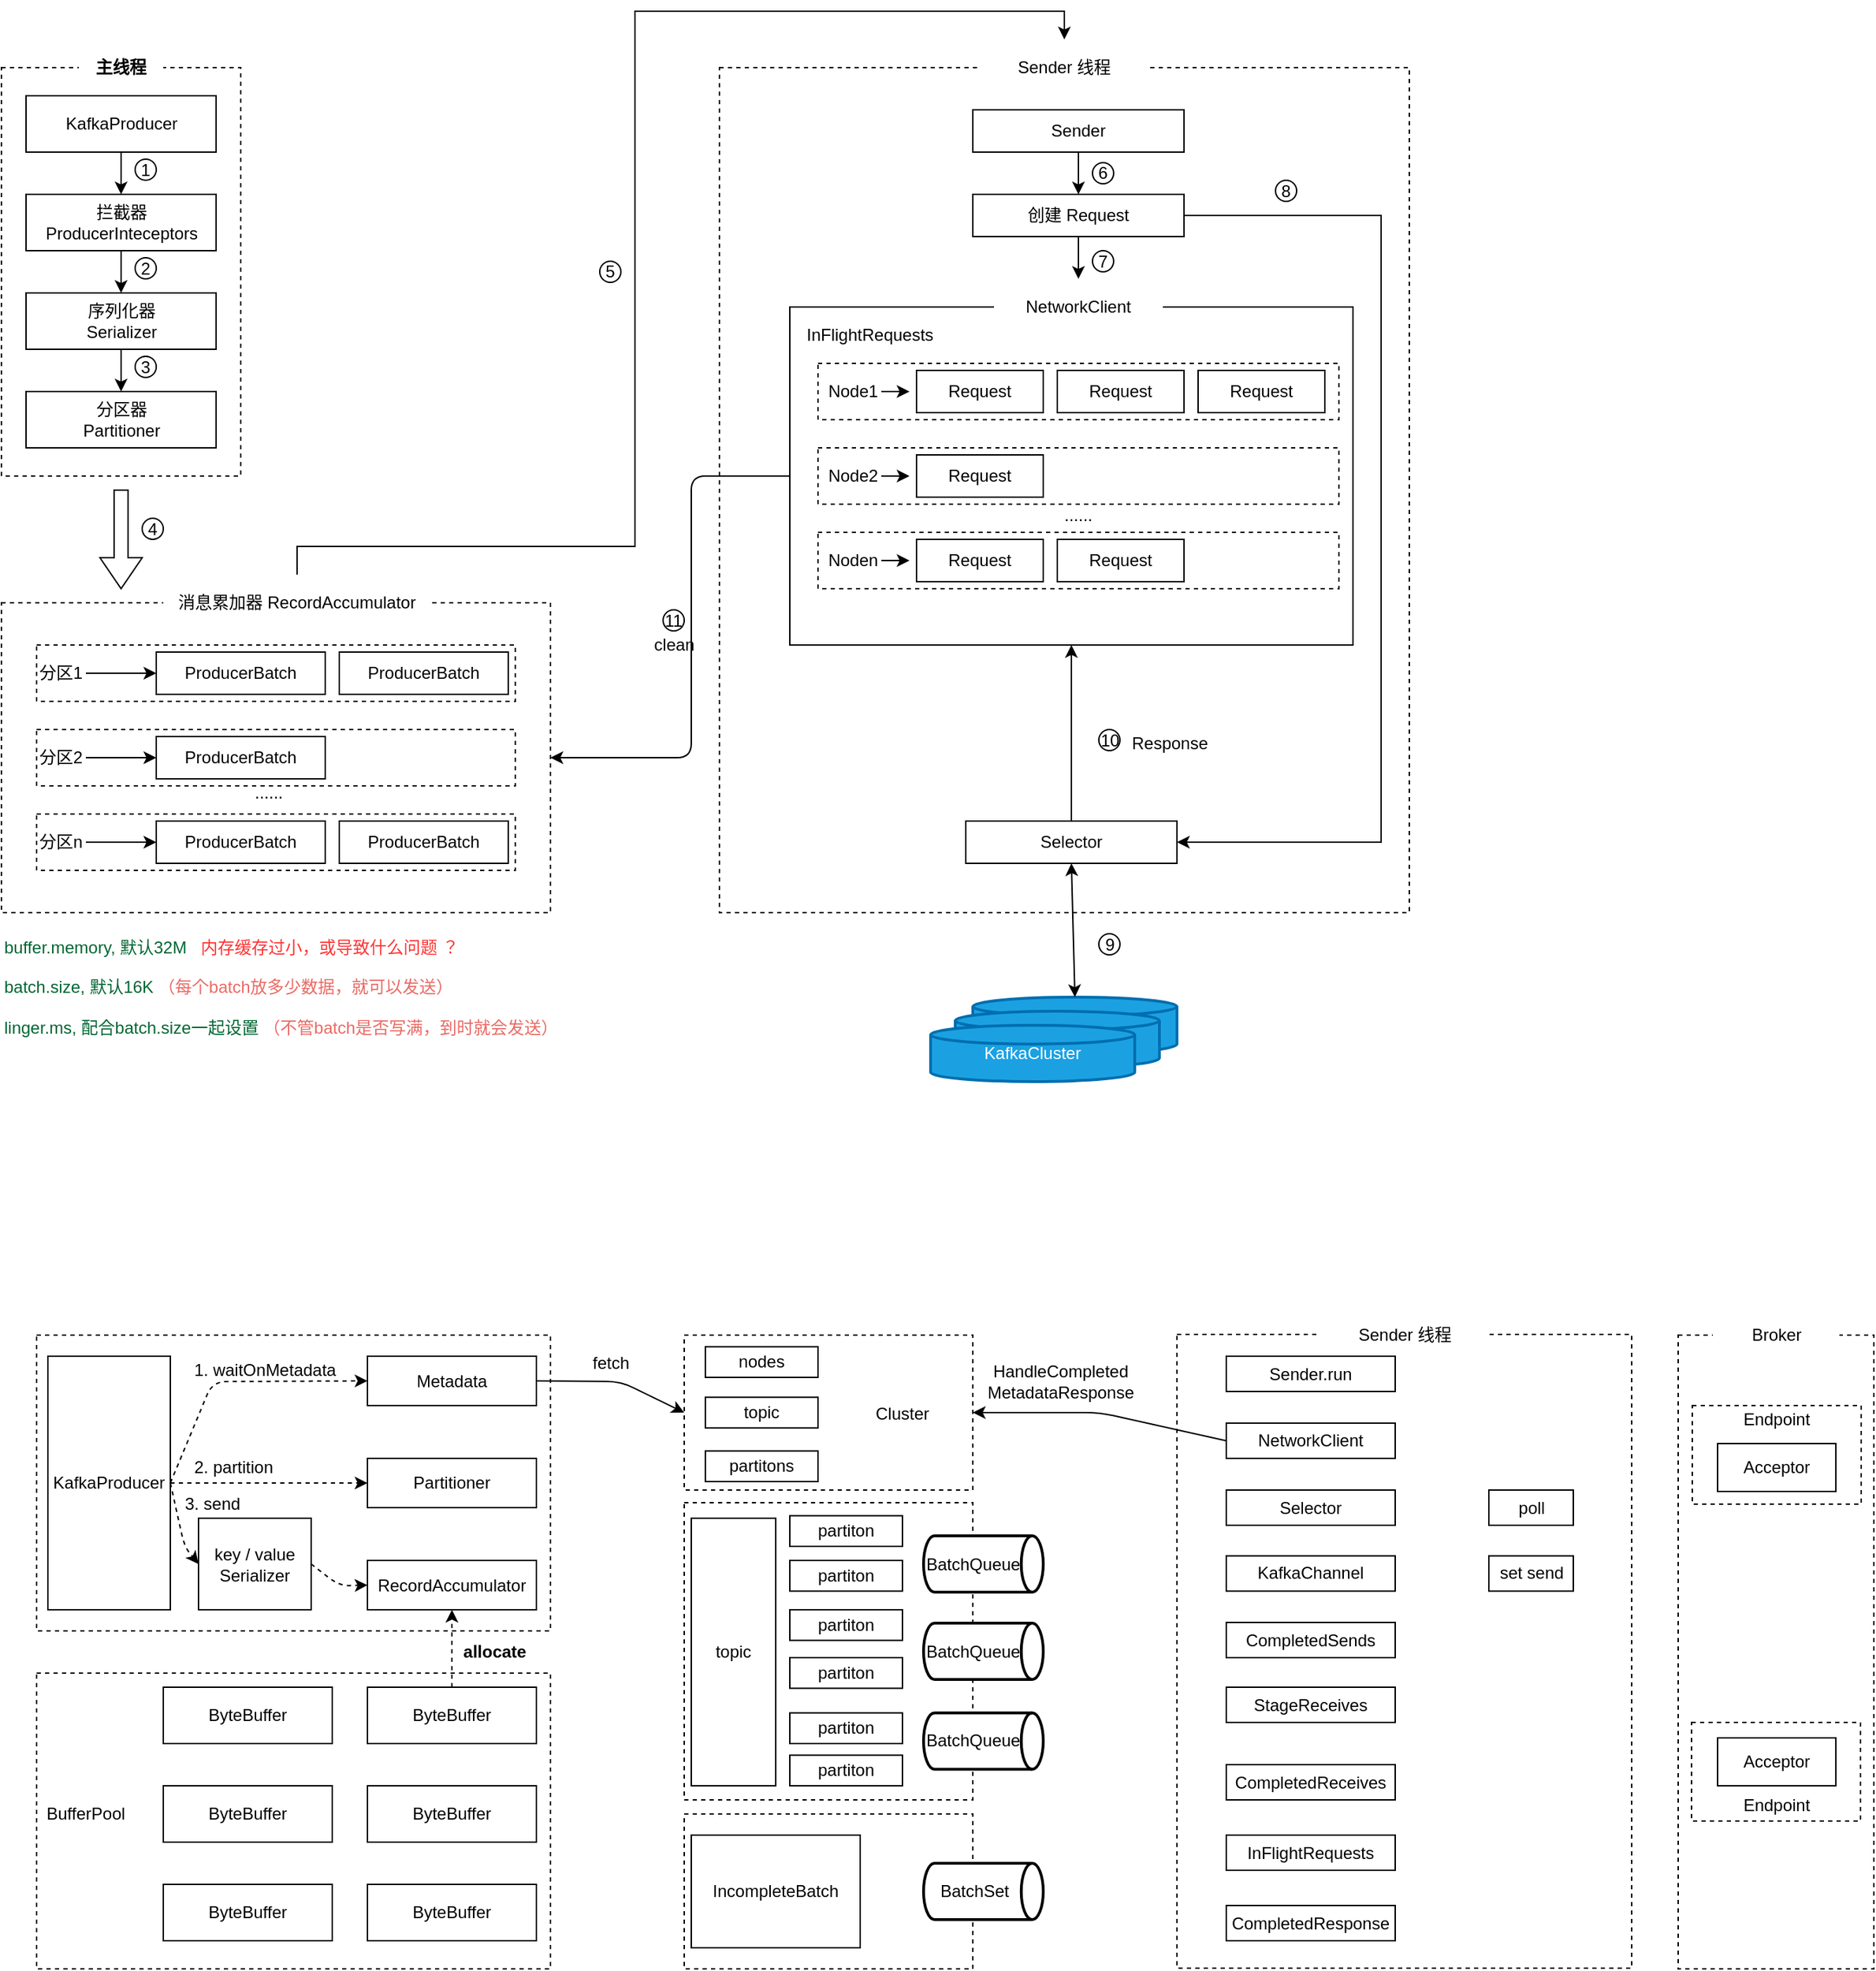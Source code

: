 <mxfile version="14.5.10" type="github">
  <diagram id="lWjOg6cp8KSraKorUpdm" name="Page-1">
    <mxGraphModel dx="1426" dy="1963" grid="1" gridSize="10" guides="1" tooltips="1" connect="1" arrows="1" fold="1" page="1" pageScale="1" pageWidth="827" pageHeight="1169" math="0" shadow="0">
      <root>
        <mxCell id="0" />
        <mxCell id="1" parent="0" />
        <mxCell id="4Kp6o3HMMt4SV7lr1U1g-1" value="" style="rounded=0;whiteSpace=wrap;html=1;dashed=1;" parent="1" vertex="1">
          <mxGeometry x="50" y="40" width="170" height="290" as="geometry" />
        </mxCell>
        <mxCell id="4Kp6o3HMMt4SV7lr1U1g-6" value="&lt;b&gt;&lt;font style=&quot;font-size: 12px&quot;&gt;主线程&lt;/font&gt;&lt;/b&gt;" style="rounded=0;whiteSpace=wrap;html=1;dashed=1;strokeWidth=1;shadow=0;strokeColor=none;" parent="1" vertex="1">
          <mxGeometry x="105" y="20" width="60" height="40" as="geometry" />
        </mxCell>
        <mxCell id="Mn85AuaeQ5H_NYyy6468-4" style="edgeStyle=orthogonalEdgeStyle;rounded=0;orthogonalLoop=1;jettySize=auto;html=1;" parent="1" source="4Kp6o3HMMt4SV7lr1U1g-7" target="4Kp6o3HMMt4SV7lr1U1g-8" edge="1">
          <mxGeometry relative="1" as="geometry" />
        </mxCell>
        <mxCell id="4Kp6o3HMMt4SV7lr1U1g-7" value="KafkaProducer" style="rounded=0;whiteSpace=wrap;html=1;shadow=0;strokeWidth=1;" parent="1" vertex="1">
          <mxGeometry x="67.5" y="60" width="135" height="40" as="geometry" />
        </mxCell>
        <mxCell id="Mn85AuaeQ5H_NYyy6468-5" style="edgeStyle=orthogonalEdgeStyle;rounded=0;orthogonalLoop=1;jettySize=auto;html=1;entryX=0.5;entryY=0;entryDx=0;entryDy=0;" parent="1" source="4Kp6o3HMMt4SV7lr1U1g-8" target="Mn85AuaeQ5H_NYyy6468-1" edge="1">
          <mxGeometry relative="1" as="geometry" />
        </mxCell>
        <mxCell id="4Kp6o3HMMt4SV7lr1U1g-8" value="拦截器&lt;br&gt;ProducerInteceptors" style="rounded=0;whiteSpace=wrap;html=1;shadow=0;strokeWidth=1;" parent="1" vertex="1">
          <mxGeometry x="67.5" y="130" width="135" height="40" as="geometry" />
        </mxCell>
        <mxCell id="Mn85AuaeQ5H_NYyy6468-7" style="edgeStyle=orthogonalEdgeStyle;rounded=0;orthogonalLoop=1;jettySize=auto;html=1;" parent="1" source="Mn85AuaeQ5H_NYyy6468-1" target="Mn85AuaeQ5H_NYyy6468-2" edge="1">
          <mxGeometry relative="1" as="geometry" />
        </mxCell>
        <mxCell id="Mn85AuaeQ5H_NYyy6468-1" value="序列化器&lt;br&gt;Serializer" style="rounded=0;whiteSpace=wrap;html=1;shadow=0;strokeWidth=1;" parent="1" vertex="1">
          <mxGeometry x="67.5" y="200" width="135" height="40" as="geometry" />
        </mxCell>
        <mxCell id="Mn85AuaeQ5H_NYyy6468-2" value="分区器&lt;br&gt;Partitioner" style="rounded=0;whiteSpace=wrap;html=1;shadow=0;strokeWidth=1;" parent="1" vertex="1">
          <mxGeometry x="67.5" y="270" width="135" height="40" as="geometry" />
        </mxCell>
        <mxCell id="Mn85AuaeQ5H_NYyy6468-8" value="" style="rounded=0;whiteSpace=wrap;html=1;dashed=1;" parent="1" vertex="1">
          <mxGeometry x="50" y="420" width="390" height="220" as="geometry" />
        </mxCell>
        <mxCell id="zGg2ZoUMUA5Oq04mwjyU-35" style="edgeStyle=orthogonalEdgeStyle;rounded=0;orthogonalLoop=1;jettySize=auto;html=1;entryX=0.5;entryY=0;entryDx=0;entryDy=0;" edge="1" parent="1" source="Mn85AuaeQ5H_NYyy6468-10" target="Mn85AuaeQ5H_NYyy6468-34">
          <mxGeometry relative="1" as="geometry">
            <Array as="points">
              <mxPoint x="260" y="380" />
              <mxPoint x="500" y="380" />
              <mxPoint x="500" />
              <mxPoint x="805" />
            </Array>
          </mxGeometry>
        </mxCell>
        <mxCell id="Mn85AuaeQ5H_NYyy6468-10" value="消息累加器 RecordAccumulator" style="rounded=0;whiteSpace=wrap;html=1;dashed=1;strokeColor=none;" parent="1" vertex="1">
          <mxGeometry x="165" y="400" width="190" height="40" as="geometry" />
        </mxCell>
        <mxCell id="Mn85AuaeQ5H_NYyy6468-11" value="分区1&amp;nbsp;" style="rounded=0;whiteSpace=wrap;html=1;dashed=1;align=left;" parent="1" vertex="1">
          <mxGeometry x="75" y="450" width="340" height="40" as="geometry" />
        </mxCell>
        <mxCell id="Mn85AuaeQ5H_NYyy6468-12" value="ProducerBatch" style="rounded=0;whiteSpace=wrap;html=1;" parent="1" vertex="1">
          <mxGeometry x="160" y="455" width="120" height="30" as="geometry" />
        </mxCell>
        <mxCell id="Mn85AuaeQ5H_NYyy6468-13" value="&lt;span&gt;ProducerBatch&lt;/span&gt;" style="rounded=0;whiteSpace=wrap;html=1;" parent="1" vertex="1">
          <mxGeometry x="290" y="455" width="120" height="30" as="geometry" />
        </mxCell>
        <mxCell id="Mn85AuaeQ5H_NYyy6468-14" value="" style="endArrow=classic;html=1;entryX=0;entryY=0.5;entryDx=0;entryDy=0;" parent="1" target="Mn85AuaeQ5H_NYyy6468-12" edge="1">
          <mxGeometry width="50" height="50" relative="1" as="geometry">
            <mxPoint x="110" y="470" as="sourcePoint" />
            <mxPoint x="100" y="370" as="targetPoint" />
          </mxGeometry>
        </mxCell>
        <mxCell id="Mn85AuaeQ5H_NYyy6468-25" value="分区2&amp;nbsp;" style="rounded=0;whiteSpace=wrap;html=1;dashed=1;align=left;" parent="1" vertex="1">
          <mxGeometry x="75" y="510" width="340" height="40" as="geometry" />
        </mxCell>
        <mxCell id="Mn85AuaeQ5H_NYyy6468-26" value="ProducerBatch" style="rounded=0;whiteSpace=wrap;html=1;" parent="1" vertex="1">
          <mxGeometry x="160" y="515" width="120" height="30" as="geometry" />
        </mxCell>
        <mxCell id="Mn85AuaeQ5H_NYyy6468-28" value="" style="endArrow=classic;html=1;entryX=0;entryY=0.5;entryDx=0;entryDy=0;" parent="1" target="Mn85AuaeQ5H_NYyy6468-26" edge="1">
          <mxGeometry width="50" height="50" relative="1" as="geometry">
            <mxPoint x="110" y="530" as="sourcePoint" />
            <mxPoint x="100" y="430" as="targetPoint" />
          </mxGeometry>
        </mxCell>
        <mxCell id="Mn85AuaeQ5H_NYyy6468-29" value="分区n&amp;nbsp;" style="rounded=0;whiteSpace=wrap;html=1;dashed=1;align=left;" parent="1" vertex="1">
          <mxGeometry x="75" y="570" width="340" height="40" as="geometry" />
        </mxCell>
        <mxCell id="Mn85AuaeQ5H_NYyy6468-30" value="ProducerBatch" style="rounded=0;whiteSpace=wrap;html=1;" parent="1" vertex="1">
          <mxGeometry x="160" y="575" width="120" height="30" as="geometry" />
        </mxCell>
        <mxCell id="Mn85AuaeQ5H_NYyy6468-31" value="&lt;span&gt;ProducerBatch&lt;/span&gt;" style="rounded=0;whiteSpace=wrap;html=1;" parent="1" vertex="1">
          <mxGeometry x="290" y="575" width="120" height="30" as="geometry" />
        </mxCell>
        <mxCell id="Mn85AuaeQ5H_NYyy6468-32" value="" style="endArrow=classic;html=1;entryX=0;entryY=0.5;entryDx=0;entryDy=0;" parent="1" target="Mn85AuaeQ5H_NYyy6468-30" edge="1">
          <mxGeometry width="50" height="50" relative="1" as="geometry">
            <mxPoint x="110" y="590" as="sourcePoint" />
            <mxPoint x="100" y="490" as="targetPoint" />
          </mxGeometry>
        </mxCell>
        <mxCell id="Mn85AuaeQ5H_NYyy6468-33" value="" style="rounded=0;whiteSpace=wrap;html=1;dashed=1;" parent="1" vertex="1">
          <mxGeometry x="560" y="40" width="490" height="600" as="geometry" />
        </mxCell>
        <mxCell id="Mn85AuaeQ5H_NYyy6468-34" value="Sender 线程" style="rounded=0;whiteSpace=wrap;html=1;dashed=1;strokeColor=none;" parent="1" vertex="1">
          <mxGeometry x="745" y="20" width="120" height="40" as="geometry" />
        </mxCell>
        <mxCell id="zGg2ZoUMUA5Oq04mwjyU-36" style="edgeStyle=orthogonalEdgeStyle;rounded=0;orthogonalLoop=1;jettySize=auto;html=1;entryX=0.5;entryY=0;entryDx=0;entryDy=0;" edge="1" parent="1" source="Mn85AuaeQ5H_NYyy6468-35" target="Mn85AuaeQ5H_NYyy6468-36">
          <mxGeometry relative="1" as="geometry" />
        </mxCell>
        <mxCell id="Mn85AuaeQ5H_NYyy6468-35" value="Sender" style="rounded=0;whiteSpace=wrap;html=1;" parent="1" vertex="1">
          <mxGeometry x="740" y="70" width="150" height="30" as="geometry" />
        </mxCell>
        <mxCell id="zGg2ZoUMUA5Oq04mwjyU-37" style="edgeStyle=orthogonalEdgeStyle;rounded=0;orthogonalLoop=1;jettySize=auto;html=1;entryX=0.5;entryY=0;entryDx=0;entryDy=0;" edge="1" parent="1" source="Mn85AuaeQ5H_NYyy6468-36" target="zGg2ZoUMUA5Oq04mwjyU-2">
          <mxGeometry relative="1" as="geometry" />
        </mxCell>
        <mxCell id="zGg2ZoUMUA5Oq04mwjyU-38" style="edgeStyle=orthogonalEdgeStyle;rounded=0;orthogonalLoop=1;jettySize=auto;html=1;entryX=1;entryY=0.5;entryDx=0;entryDy=0;" edge="1" parent="1" source="Mn85AuaeQ5H_NYyy6468-36" target="zGg2ZoUMUA5Oq04mwjyU-30">
          <mxGeometry relative="1" as="geometry">
            <Array as="points">
              <mxPoint x="1030" y="145" />
              <mxPoint x="1030" y="590" />
            </Array>
          </mxGeometry>
        </mxCell>
        <mxCell id="Mn85AuaeQ5H_NYyy6468-36" value="创建 Request" style="rounded=0;whiteSpace=wrap;html=1;" parent="1" vertex="1">
          <mxGeometry x="740" y="130" width="150" height="30" as="geometry" />
        </mxCell>
        <mxCell id="zGg2ZoUMUA5Oq04mwjyU-1" value="" style="rounded=0;whiteSpace=wrap;html=1;" vertex="1" parent="1">
          <mxGeometry x="610" y="210" width="400" height="240" as="geometry" />
        </mxCell>
        <mxCell id="zGg2ZoUMUA5Oq04mwjyU-2" value="NetworkClient" style="rounded=0;whiteSpace=wrap;html=1;strokeColor=none;" vertex="1" parent="1">
          <mxGeometry x="755" y="190" width="120" height="40" as="geometry" />
        </mxCell>
        <mxCell id="zGg2ZoUMUA5Oq04mwjyU-3" value="InFlightRequests" style="text;html=1;strokeColor=none;fillColor=none;align=left;verticalAlign=middle;whiteSpace=wrap;rounded=0;" vertex="1" parent="1">
          <mxGeometry x="620" y="220" width="130" height="20" as="geometry" />
        </mxCell>
        <mxCell id="zGg2ZoUMUA5Oq04mwjyU-4" value="" style="rounded=0;whiteSpace=wrap;html=1;dashed=1;" vertex="1" parent="1">
          <mxGeometry x="630" y="250" width="370" height="40" as="geometry" />
        </mxCell>
        <mxCell id="zGg2ZoUMUA5Oq04mwjyU-5" value="Node1" style="text;html=1;strokeColor=none;fillColor=none;align=center;verticalAlign=middle;whiteSpace=wrap;rounded=0;" vertex="1" parent="1">
          <mxGeometry x="640" y="260" width="30" height="20" as="geometry" />
        </mxCell>
        <mxCell id="zGg2ZoUMUA5Oq04mwjyU-6" value="Request" style="rounded=0;whiteSpace=wrap;html=1;" vertex="1" parent="1">
          <mxGeometry x="700" y="255" width="90" height="30" as="geometry" />
        </mxCell>
        <mxCell id="zGg2ZoUMUA5Oq04mwjyU-7" value="Request" style="rounded=0;whiteSpace=wrap;html=1;" vertex="1" parent="1">
          <mxGeometry x="800" y="255" width="90" height="30" as="geometry" />
        </mxCell>
        <mxCell id="zGg2ZoUMUA5Oq04mwjyU-8" value="Request" style="rounded=0;whiteSpace=wrap;html=1;" vertex="1" parent="1">
          <mxGeometry x="900" y="255" width="90" height="30" as="geometry" />
        </mxCell>
        <mxCell id="zGg2ZoUMUA5Oq04mwjyU-10" style="edgeStyle=orthogonalEdgeStyle;rounded=0;orthogonalLoop=1;jettySize=auto;html=1;exitX=0.5;exitY=1;exitDx=0;exitDy=0;" edge="1" parent="1" source="zGg2ZoUMUA5Oq04mwjyU-5" target="zGg2ZoUMUA5Oq04mwjyU-5">
          <mxGeometry relative="1" as="geometry" />
        </mxCell>
        <mxCell id="zGg2ZoUMUA5Oq04mwjyU-12" value="" style="endArrow=classic;html=1;" edge="1" parent="1">
          <mxGeometry width="50" height="50" relative="1" as="geometry">
            <mxPoint x="675" y="270" as="sourcePoint" />
            <mxPoint x="695" y="270" as="targetPoint" />
          </mxGeometry>
        </mxCell>
        <mxCell id="zGg2ZoUMUA5Oq04mwjyU-13" value="" style="rounded=0;whiteSpace=wrap;html=1;dashed=1;" vertex="1" parent="1">
          <mxGeometry x="630" y="310" width="370" height="40" as="geometry" />
        </mxCell>
        <mxCell id="zGg2ZoUMUA5Oq04mwjyU-14" value="Node2" style="text;html=1;strokeColor=none;fillColor=none;align=center;verticalAlign=middle;whiteSpace=wrap;rounded=0;" vertex="1" parent="1">
          <mxGeometry x="640" y="320" width="30" height="20" as="geometry" />
        </mxCell>
        <mxCell id="zGg2ZoUMUA5Oq04mwjyU-15" value="Request" style="rounded=0;whiteSpace=wrap;html=1;" vertex="1" parent="1">
          <mxGeometry x="700" y="315" width="90" height="30" as="geometry" />
        </mxCell>
        <mxCell id="zGg2ZoUMUA5Oq04mwjyU-18" style="edgeStyle=orthogonalEdgeStyle;rounded=0;orthogonalLoop=1;jettySize=auto;html=1;exitX=0.5;exitY=1;exitDx=0;exitDy=0;" edge="1" parent="1" source="zGg2ZoUMUA5Oq04mwjyU-14" target="zGg2ZoUMUA5Oq04mwjyU-14">
          <mxGeometry relative="1" as="geometry" />
        </mxCell>
        <mxCell id="zGg2ZoUMUA5Oq04mwjyU-19" value="" style="endArrow=classic;html=1;" edge="1" parent="1">
          <mxGeometry width="50" height="50" relative="1" as="geometry">
            <mxPoint x="675" y="330" as="sourcePoint" />
            <mxPoint x="695" y="330" as="targetPoint" />
          </mxGeometry>
        </mxCell>
        <mxCell id="zGg2ZoUMUA5Oq04mwjyU-20" value="" style="rounded=0;whiteSpace=wrap;html=1;dashed=1;" vertex="1" parent="1">
          <mxGeometry x="630" y="370" width="370" height="40" as="geometry" />
        </mxCell>
        <mxCell id="zGg2ZoUMUA5Oq04mwjyU-21" value="Noden" style="text;html=1;strokeColor=none;fillColor=none;align=center;verticalAlign=middle;whiteSpace=wrap;rounded=0;" vertex="1" parent="1">
          <mxGeometry x="640" y="380" width="30" height="20" as="geometry" />
        </mxCell>
        <mxCell id="zGg2ZoUMUA5Oq04mwjyU-22" value="Request" style="rounded=0;whiteSpace=wrap;html=1;" vertex="1" parent="1">
          <mxGeometry x="700" y="375" width="90" height="30" as="geometry" />
        </mxCell>
        <mxCell id="zGg2ZoUMUA5Oq04mwjyU-23" value="Request" style="rounded=0;whiteSpace=wrap;html=1;" vertex="1" parent="1">
          <mxGeometry x="800" y="375" width="90" height="30" as="geometry" />
        </mxCell>
        <mxCell id="zGg2ZoUMUA5Oq04mwjyU-25" style="edgeStyle=orthogonalEdgeStyle;rounded=0;orthogonalLoop=1;jettySize=auto;html=1;exitX=0.5;exitY=1;exitDx=0;exitDy=0;" edge="1" parent="1" source="zGg2ZoUMUA5Oq04mwjyU-21" target="zGg2ZoUMUA5Oq04mwjyU-21">
          <mxGeometry relative="1" as="geometry" />
        </mxCell>
        <mxCell id="zGg2ZoUMUA5Oq04mwjyU-26" value="" style="endArrow=classic;html=1;" edge="1" parent="1">
          <mxGeometry width="50" height="50" relative="1" as="geometry">
            <mxPoint x="675" y="390" as="sourcePoint" />
            <mxPoint x="695" y="390" as="targetPoint" />
          </mxGeometry>
        </mxCell>
        <mxCell id="zGg2ZoUMUA5Oq04mwjyU-27" value="......" style="text;html=1;strokeColor=none;fillColor=none;align=center;verticalAlign=middle;whiteSpace=wrap;rounded=0;" vertex="1" parent="1">
          <mxGeometry x="795" y="355" width="40" height="5" as="geometry" />
        </mxCell>
        <mxCell id="zGg2ZoUMUA5Oq04mwjyU-28" value="......" style="text;html=1;strokeColor=none;fillColor=none;align=center;verticalAlign=middle;whiteSpace=wrap;rounded=0;" vertex="1" parent="1">
          <mxGeometry x="220" y="550" width="40" height="10" as="geometry" />
        </mxCell>
        <mxCell id="zGg2ZoUMUA5Oq04mwjyU-40" style="edgeStyle=orthogonalEdgeStyle;rounded=0;orthogonalLoop=1;jettySize=auto;html=1;entryX=0.5;entryY=1;entryDx=0;entryDy=0;" edge="1" parent="1" source="zGg2ZoUMUA5Oq04mwjyU-30" target="zGg2ZoUMUA5Oq04mwjyU-1">
          <mxGeometry relative="1" as="geometry" />
        </mxCell>
        <mxCell id="zGg2ZoUMUA5Oq04mwjyU-30" value="Selector" style="rounded=0;whiteSpace=wrap;html=1;" vertex="1" parent="1">
          <mxGeometry x="735" y="575" width="150" height="30" as="geometry" />
        </mxCell>
        <mxCell id="zGg2ZoUMUA5Oq04mwjyU-31" value="" style="strokeWidth=2;html=1;shape=mxgraph.flowchart.database;whiteSpace=wrap;fillColor=#1ba1e2;strokeColor=#006EAF;fontColor=#ffffff;" vertex="1" parent="1">
          <mxGeometry x="740" y="700" width="145" height="40" as="geometry" />
        </mxCell>
        <mxCell id="zGg2ZoUMUA5Oq04mwjyU-32" value="" style="strokeWidth=2;html=1;shape=mxgraph.flowchart.database;whiteSpace=wrap;fillColor=#1ba1e2;strokeColor=#006EAF;fontColor=#ffffff;" vertex="1" parent="1">
          <mxGeometry x="727.5" y="710" width="145" height="40" as="geometry" />
        </mxCell>
        <mxCell id="zGg2ZoUMUA5Oq04mwjyU-33" value="KafkaCluster" style="strokeWidth=2;html=1;shape=mxgraph.flowchart.database;whiteSpace=wrap;fillColor=#1ba1e2;strokeColor=#006EAF;fontColor=#ffffff;" vertex="1" parent="1">
          <mxGeometry x="710" y="720" width="145" height="40" as="geometry" />
        </mxCell>
        <mxCell id="zGg2ZoUMUA5Oq04mwjyU-34" value="" style="html=1;shadow=0;dashed=0;align=center;verticalAlign=middle;shape=mxgraph.arrows2.arrow;dy=0.67;dx=22;direction=south;notch=0;" vertex="1" parent="1">
          <mxGeometry x="120" y="340" width="30" height="70" as="geometry" />
        </mxCell>
        <mxCell id="zGg2ZoUMUA5Oq04mwjyU-39" value="" style="endArrow=classic;startArrow=classic;html=1;entryX=0.5;entryY=1;entryDx=0;entryDy=0;exitX=0.5;exitY=0;exitDx=0;exitDy=0;exitPerimeter=0;" edge="1" parent="1" source="zGg2ZoUMUA5Oq04mwjyU-31" target="zGg2ZoUMUA5Oq04mwjyU-30">
          <mxGeometry width="50" height="50" relative="1" as="geometry">
            <mxPoint x="950" y="730" as="sourcePoint" />
            <mxPoint x="1000" y="680" as="targetPoint" />
          </mxGeometry>
        </mxCell>
        <mxCell id="zGg2ZoUMUA5Oq04mwjyU-41" value="" style="endArrow=classic;html=1;exitX=0;exitY=0.5;exitDx=0;exitDy=0;entryX=1;entryY=0.5;entryDx=0;entryDy=0;" edge="1" parent="1" source="zGg2ZoUMUA5Oq04mwjyU-1" target="Mn85AuaeQ5H_NYyy6468-8">
          <mxGeometry width="50" height="50" relative="1" as="geometry">
            <mxPoint x="490" y="470" as="sourcePoint" />
            <mxPoint x="540" y="420" as="targetPoint" />
            <Array as="points">
              <mxPoint x="540" y="330" />
              <mxPoint x="540" y="530" />
            </Array>
          </mxGeometry>
        </mxCell>
        <mxCell id="zGg2ZoUMUA5Oq04mwjyU-49" value="7" style="ellipse;whiteSpace=wrap;html=1;aspect=fixed;" vertex="1" parent="1">
          <mxGeometry x="825" y="170" width="15" height="15" as="geometry" />
        </mxCell>
        <mxCell id="zGg2ZoUMUA5Oq04mwjyU-54" value="10" style="ellipse;whiteSpace=wrap;html=1;aspect=fixed;" vertex="1" parent="1">
          <mxGeometry x="829.5" y="510" width="15" height="15" as="geometry" />
        </mxCell>
        <mxCell id="zGg2ZoUMUA5Oq04mwjyU-56" value="9" style="ellipse;whiteSpace=wrap;html=1;aspect=fixed;" vertex="1" parent="1">
          <mxGeometry x="829.5" y="655" width="15" height="15" as="geometry" />
        </mxCell>
        <mxCell id="zGg2ZoUMUA5Oq04mwjyU-59" value="Response" style="text;html=1;strokeColor=none;fillColor=none;align=center;verticalAlign=middle;whiteSpace=wrap;rounded=0;" vertex="1" parent="1">
          <mxGeometry x="860" y="510" width="40" height="20" as="geometry" />
        </mxCell>
        <mxCell id="zGg2ZoUMUA5Oq04mwjyU-60" value="11" style="ellipse;whiteSpace=wrap;html=1;aspect=fixed;" vertex="1" parent="1">
          <mxGeometry x="520" y="425" width="15" height="15" as="geometry" />
        </mxCell>
        <mxCell id="zGg2ZoUMUA5Oq04mwjyU-61" value="clean" style="text;html=1;strokeColor=none;fillColor=none;align=center;verticalAlign=middle;whiteSpace=wrap;rounded=0;" vertex="1" parent="1">
          <mxGeometry x="507.5" y="440" width="40" height="20" as="geometry" />
        </mxCell>
        <mxCell id="zGg2ZoUMUA5Oq04mwjyU-62" value="8" style="ellipse;whiteSpace=wrap;html=1;aspect=fixed;" vertex="1" parent="1">
          <mxGeometry x="955" y="120" width="15" height="15" as="geometry" />
        </mxCell>
        <mxCell id="zGg2ZoUMUA5Oq04mwjyU-66" value="6" style="ellipse;whiteSpace=wrap;html=1;aspect=fixed;" vertex="1" parent="1">
          <mxGeometry x="825" y="107.5" width="15" height="15" as="geometry" />
        </mxCell>
        <mxCell id="zGg2ZoUMUA5Oq04mwjyU-69" value="5" style="ellipse;whiteSpace=wrap;html=1;aspect=fixed;" vertex="1" parent="1">
          <mxGeometry x="475" y="177.5" width="15" height="15" as="geometry" />
        </mxCell>
        <mxCell id="zGg2ZoUMUA5Oq04mwjyU-72" value="4" style="ellipse;whiteSpace=wrap;html=1;aspect=fixed;" vertex="1" parent="1">
          <mxGeometry x="150" y="360" width="15" height="15" as="geometry" />
        </mxCell>
        <mxCell id="zGg2ZoUMUA5Oq04mwjyU-73" value="3" style="ellipse;whiteSpace=wrap;html=1;aspect=fixed;" vertex="1" parent="1">
          <mxGeometry x="145" y="245" width="15" height="15" as="geometry" />
        </mxCell>
        <mxCell id="zGg2ZoUMUA5Oq04mwjyU-74" value="2" style="ellipse;whiteSpace=wrap;html=1;aspect=fixed;" vertex="1" parent="1">
          <mxGeometry x="145" y="175" width="15" height="15" as="geometry" />
        </mxCell>
        <mxCell id="zGg2ZoUMUA5Oq04mwjyU-75" value="1" style="ellipse;whiteSpace=wrap;html=1;aspect=fixed;" vertex="1" parent="1">
          <mxGeometry x="145" y="105" width="15" height="15" as="geometry" />
        </mxCell>
        <mxCell id="zGg2ZoUMUA5Oq04mwjyU-76" value="&lt;font color=&quot;#006633&quot;&gt;buffer.memory, 默认32M&amp;nbsp; &amp;nbsp;&lt;/font&gt;&lt;font color=&quot;#ff3333&quot;&gt;内存缓存过小，或导致什么问题 ？&lt;/font&gt;&lt;br&gt;&lt;br&gt;&lt;font color=&quot;#006633&quot;&gt;batch.size, 默认16K &lt;/font&gt;&lt;font color=&quot;#ea6b66&quot;&gt;（每个batch放多少数据，就可以发送）&lt;/font&gt;&lt;br&gt;&lt;br&gt;&lt;font color=&quot;#006633&quot;&gt;linger.ms, 配合batch.size一起设置&lt;/font&gt;&lt;font color=&quot;#ea6b66&quot;&gt; （不管batch是否写满，到时就会发送）&lt;br&gt;&lt;/font&gt;" style="text;html=1;strokeColor=none;fillColor=none;align=left;verticalAlign=middle;whiteSpace=wrap;rounded=0;" vertex="1" parent="1">
          <mxGeometry x="50" y="655" width="400" height="75" as="geometry" />
        </mxCell>
        <mxCell id="zGg2ZoUMUA5Oq04mwjyU-78" value="" style="rounded=0;whiteSpace=wrap;html=1;dashed=1;" vertex="1" parent="1">
          <mxGeometry x="75" y="940" width="365" height="210" as="geometry" />
        </mxCell>
        <mxCell id="zGg2ZoUMUA5Oq04mwjyU-79" value="" style="rounded=0;whiteSpace=wrap;html=1;dashed=1;" vertex="1" parent="1">
          <mxGeometry x="75" y="1180" width="365" height="210" as="geometry" />
        </mxCell>
        <mxCell id="zGg2ZoUMUA5Oq04mwjyU-80" value="" style="rounded=0;whiteSpace=wrap;html=1;dashed=1;" vertex="1" parent="1">
          <mxGeometry x="535" y="940" width="205" height="110" as="geometry" />
        </mxCell>
        <mxCell id="zGg2ZoUMUA5Oq04mwjyU-81" value="" style="rounded=0;whiteSpace=wrap;html=1;dashed=1;" vertex="1" parent="1">
          <mxGeometry x="535" y="1059" width="205" height="211" as="geometry" />
        </mxCell>
        <mxCell id="zGg2ZoUMUA5Oq04mwjyU-82" value="" style="rounded=0;whiteSpace=wrap;html=1;dashed=1;" vertex="1" parent="1">
          <mxGeometry x="535" y="1280" width="205" height="110" as="geometry" />
        </mxCell>
        <mxCell id="zGg2ZoUMUA5Oq04mwjyU-83" value="" style="rounded=0;whiteSpace=wrap;html=1;dashed=1;" vertex="1" parent="1">
          <mxGeometry x="885" y="939.5" width="323" height="450" as="geometry" />
        </mxCell>
        <mxCell id="zGg2ZoUMUA5Oq04mwjyU-84" value="" style="rounded=0;whiteSpace=wrap;html=1;dashed=1;" vertex="1" parent="1">
          <mxGeometry x="1241" y="940" width="139" height="450" as="geometry" />
        </mxCell>
        <mxCell id="zGg2ZoUMUA5Oq04mwjyU-85" value="KafkaProducer" style="rounded=0;whiteSpace=wrap;html=1;" vertex="1" parent="1">
          <mxGeometry x="83" y="955" width="87" height="180" as="geometry" />
        </mxCell>
        <mxCell id="zGg2ZoUMUA5Oq04mwjyU-86" value="key / value&lt;br&gt;Serializer" style="rounded=0;whiteSpace=wrap;html=1;" vertex="1" parent="1">
          <mxGeometry x="190" y="1070" width="80" height="65" as="geometry" />
        </mxCell>
        <mxCell id="zGg2ZoUMUA5Oq04mwjyU-87" value="Metadata" style="rounded=0;whiteSpace=wrap;html=1;" vertex="1" parent="1">
          <mxGeometry x="310" y="955" width="120" height="35" as="geometry" />
        </mxCell>
        <mxCell id="zGg2ZoUMUA5Oq04mwjyU-88" value="Partitioner&lt;span style=&quot;color: rgba(0 , 0 , 0 , 0) ; font-family: monospace ; font-size: 0px&quot;&gt;%3CmxGraphModel%3E%3Croot%3E%3CmxCell%20id%3D%220%22%2F%3E%3CmxCell%20id%3D%221%22%20parent%3D%220%22%2F%3E%3CmxCell%20id%3D%222%22%20value%3D%22Metadata%22%20style%3D%22rounded%3D0%3BwhiteSpace%3Dwrap%3Bhtml%3D1%3B%22%20vertex%3D%221%22%20parent%3D%221%22%3E%3CmxGeometry%20x%3D%22310%22%20y%3D%22955%22%20width%3D%22120%22%20height%3D%2235%22%20as%3D%22geometry%22%2F%3E%3C%2FmxCell%3E%3C%2Froot%3E%3C%2FmxGraphModel%3E&lt;/span&gt;" style="rounded=0;whiteSpace=wrap;html=1;" vertex="1" parent="1">
          <mxGeometry x="310" y="1027.5" width="120" height="35" as="geometry" />
        </mxCell>
        <mxCell id="zGg2ZoUMUA5Oq04mwjyU-89" value="RecordAccumulator" style="rounded=0;whiteSpace=wrap;html=1;" vertex="1" parent="1">
          <mxGeometry x="310" y="1100" width="120" height="35" as="geometry" />
        </mxCell>
        <mxCell id="zGg2ZoUMUA5Oq04mwjyU-90" value="" style="endArrow=classic;html=1;exitX=1;exitY=0.5;exitDx=0;exitDy=0;entryX=0;entryY=0.5;entryDx=0;entryDy=0;dashed=1;" edge="1" parent="1" source="zGg2ZoUMUA5Oq04mwjyU-85" target="zGg2ZoUMUA5Oq04mwjyU-87">
          <mxGeometry width="50" height="50" relative="1" as="geometry">
            <mxPoint x="200" y="1070" as="sourcePoint" />
            <mxPoint x="250" y="1020" as="targetPoint" />
            <Array as="points">
              <mxPoint x="200" y="973" />
            </Array>
          </mxGeometry>
        </mxCell>
        <mxCell id="zGg2ZoUMUA5Oq04mwjyU-91" value="1. waitOnMetadata" style="text;html=1;strokeColor=none;fillColor=none;align=left;verticalAlign=middle;whiteSpace=wrap;rounded=0;" vertex="1" parent="1">
          <mxGeometry x="185" y="955" width="110" height="20" as="geometry" />
        </mxCell>
        <mxCell id="zGg2ZoUMUA5Oq04mwjyU-93" value="" style="endArrow=classic;html=1;exitX=1;exitY=0.5;exitDx=0;exitDy=0;entryX=0;entryY=0.5;entryDx=0;entryDy=0;dashed=1;" edge="1" parent="1" source="zGg2ZoUMUA5Oq04mwjyU-85" target="zGg2ZoUMUA5Oq04mwjyU-88">
          <mxGeometry width="50" height="50" relative="1" as="geometry">
            <mxPoint x="200" y="1080" as="sourcePoint" />
            <mxPoint x="250" y="1030" as="targetPoint" />
          </mxGeometry>
        </mxCell>
        <mxCell id="zGg2ZoUMUA5Oq04mwjyU-94" value="2. partition" style="text;html=1;strokeColor=none;fillColor=none;align=left;verticalAlign=middle;whiteSpace=wrap;rounded=0;" vertex="1" parent="1">
          <mxGeometry x="185" y="1024" width="100" height="20" as="geometry" />
        </mxCell>
        <mxCell id="zGg2ZoUMUA5Oq04mwjyU-95" value="" style="endArrow=classic;html=1;exitX=1;exitY=0.5;exitDx=0;exitDy=0;entryX=0;entryY=0.5;entryDx=0;entryDy=0;dashed=1;" edge="1" parent="1" source="zGg2ZoUMUA5Oq04mwjyU-85" target="zGg2ZoUMUA5Oq04mwjyU-86">
          <mxGeometry width="50" height="50" relative="1" as="geometry">
            <mxPoint x="270" y="1100" as="sourcePoint" />
            <mxPoint x="320" y="1050" as="targetPoint" />
            <Array as="points">
              <mxPoint x="180" y="1090" />
            </Array>
          </mxGeometry>
        </mxCell>
        <mxCell id="zGg2ZoUMUA5Oq04mwjyU-96" value="3. send" style="text;html=1;strokeColor=none;fillColor=none;align=center;verticalAlign=middle;whiteSpace=wrap;rounded=0;" vertex="1" parent="1">
          <mxGeometry x="170" y="1050" width="60" height="20" as="geometry" />
        </mxCell>
        <mxCell id="zGg2ZoUMUA5Oq04mwjyU-97" value="" style="endArrow=classic;html=1;exitX=1;exitY=0.5;exitDx=0;exitDy=0;entryX=0;entryY=0.5;entryDx=0;entryDy=0;dashed=1;" edge="1" parent="1" source="zGg2ZoUMUA5Oq04mwjyU-86" target="zGg2ZoUMUA5Oq04mwjyU-89">
          <mxGeometry width="50" height="50" relative="1" as="geometry">
            <mxPoint x="300" y="1120" as="sourcePoint" />
            <mxPoint x="350" y="1070" as="targetPoint" />
            <Array as="points">
              <mxPoint x="290" y="1118" />
            </Array>
          </mxGeometry>
        </mxCell>
        <mxCell id="zGg2ZoUMUA5Oq04mwjyU-98" value="BufferPool" style="text;html=1;strokeColor=none;fillColor=none;align=center;verticalAlign=middle;whiteSpace=wrap;rounded=0;" vertex="1" parent="1">
          <mxGeometry x="90" y="1270" width="40" height="20" as="geometry" />
        </mxCell>
        <mxCell id="zGg2ZoUMUA5Oq04mwjyU-99" value="ByteBuffer" style="rounded=0;whiteSpace=wrap;html=1;" vertex="1" parent="1">
          <mxGeometry x="165" y="1190" width="120" height="40" as="geometry" />
        </mxCell>
        <mxCell id="zGg2ZoUMUA5Oq04mwjyU-105" style="edgeStyle=orthogonalEdgeStyle;rounded=0;orthogonalLoop=1;jettySize=auto;html=1;entryX=0.5;entryY=1;entryDx=0;entryDy=0;dashed=1;" edge="1" parent="1" source="zGg2ZoUMUA5Oq04mwjyU-100" target="zGg2ZoUMUA5Oq04mwjyU-89">
          <mxGeometry relative="1" as="geometry" />
        </mxCell>
        <mxCell id="zGg2ZoUMUA5Oq04mwjyU-100" value="ByteBuffer" style="rounded=0;whiteSpace=wrap;html=1;" vertex="1" parent="1">
          <mxGeometry x="310" y="1190" width="120" height="40" as="geometry" />
        </mxCell>
        <mxCell id="zGg2ZoUMUA5Oq04mwjyU-101" value="ByteBuffer" style="rounded=0;whiteSpace=wrap;html=1;" vertex="1" parent="1">
          <mxGeometry x="165" y="1260" width="120" height="40" as="geometry" />
        </mxCell>
        <mxCell id="zGg2ZoUMUA5Oq04mwjyU-102" value="ByteBuffer" style="rounded=0;whiteSpace=wrap;html=1;" vertex="1" parent="1">
          <mxGeometry x="165" y="1330" width="120" height="40" as="geometry" />
        </mxCell>
        <mxCell id="zGg2ZoUMUA5Oq04mwjyU-103" value="ByteBuffer" style="rounded=0;whiteSpace=wrap;html=1;" vertex="1" parent="1">
          <mxGeometry x="310" y="1260" width="120" height="40" as="geometry" />
        </mxCell>
        <mxCell id="zGg2ZoUMUA5Oq04mwjyU-104" value="ByteBuffer" style="rounded=0;whiteSpace=wrap;html=1;" vertex="1" parent="1">
          <mxGeometry x="310" y="1330" width="120" height="40" as="geometry" />
        </mxCell>
        <mxCell id="zGg2ZoUMUA5Oq04mwjyU-106" value="&lt;b&gt;allocate&lt;/b&gt;" style="text;html=1;align=center;verticalAlign=middle;resizable=0;points=[];autosize=1;strokeColor=none;" vertex="1" parent="1">
          <mxGeometry x="370" y="1155" width="60" height="20" as="geometry" />
        </mxCell>
        <mxCell id="zGg2ZoUMUA5Oq04mwjyU-107" value="nodes" style="rounded=0;whiteSpace=wrap;html=1;" vertex="1" parent="1">
          <mxGeometry x="550" y="948.25" width="80" height="21.75" as="geometry" />
        </mxCell>
        <mxCell id="zGg2ZoUMUA5Oq04mwjyU-108" value="topic" style="rounded=0;whiteSpace=wrap;html=1;" vertex="1" parent="1">
          <mxGeometry x="550" y="984.13" width="80" height="21.75" as="geometry" />
        </mxCell>
        <mxCell id="zGg2ZoUMUA5Oq04mwjyU-109" value="partitons" style="rounded=0;whiteSpace=wrap;html=1;" vertex="1" parent="1">
          <mxGeometry x="550" y="1022.25" width="80" height="21.75" as="geometry" />
        </mxCell>
        <mxCell id="zGg2ZoUMUA5Oq04mwjyU-110" value="Cluster" style="text;html=1;strokeColor=none;fillColor=none;align=center;verticalAlign=middle;whiteSpace=wrap;rounded=0;" vertex="1" parent="1">
          <mxGeometry x="670" y="986" width="40" height="20" as="geometry" />
        </mxCell>
        <mxCell id="zGg2ZoUMUA5Oq04mwjyU-111" value="topic" style="rounded=0;whiteSpace=wrap;html=1;" vertex="1" parent="1">
          <mxGeometry x="540" y="1070" width="60" height="190" as="geometry" />
        </mxCell>
        <mxCell id="zGg2ZoUMUA5Oq04mwjyU-112" value="partiton" style="rounded=0;whiteSpace=wrap;html=1;" vertex="1" parent="1">
          <mxGeometry x="610" y="1100" width="80" height="21.75" as="geometry" />
        </mxCell>
        <mxCell id="zGg2ZoUMUA5Oq04mwjyU-113" value="partiton" style="rounded=0;whiteSpace=wrap;html=1;" vertex="1" parent="1">
          <mxGeometry x="610" y="1135" width="80" height="21.75" as="geometry" />
        </mxCell>
        <mxCell id="zGg2ZoUMUA5Oq04mwjyU-114" value="partiton" style="rounded=0;whiteSpace=wrap;html=1;" vertex="1" parent="1">
          <mxGeometry x="610" y="1169" width="80" height="21.75" as="geometry" />
        </mxCell>
        <mxCell id="zGg2ZoUMUA5Oq04mwjyU-115" value="partiton" style="rounded=0;whiteSpace=wrap;html=1;" vertex="1" parent="1">
          <mxGeometry x="610" y="1208.25" width="80" height="21.75" as="geometry" />
        </mxCell>
        <mxCell id="zGg2ZoUMUA5Oq04mwjyU-116" value="partiton" style="rounded=0;whiteSpace=wrap;html=1;" vertex="1" parent="1">
          <mxGeometry x="610" y="1238.25" width="80" height="21.75" as="geometry" />
        </mxCell>
        <mxCell id="zGg2ZoUMUA5Oq04mwjyU-118" value="partiton" style="rounded=0;whiteSpace=wrap;html=1;" vertex="1" parent="1">
          <mxGeometry x="610" y="1068.25" width="80" height="21.75" as="geometry" />
        </mxCell>
        <mxCell id="zGg2ZoUMUA5Oq04mwjyU-119" value="BatchQueue" style="strokeWidth=2;html=1;shape=mxgraph.flowchart.direct_data;whiteSpace=wrap;align=left;" vertex="1" parent="1">
          <mxGeometry x="705" y="1082.5" width="85" height="40" as="geometry" />
        </mxCell>
        <mxCell id="zGg2ZoUMUA5Oq04mwjyU-122" value="BatchQueue" style="strokeWidth=2;html=1;shape=mxgraph.flowchart.direct_data;whiteSpace=wrap;align=left;" vertex="1" parent="1">
          <mxGeometry x="705" y="1144.5" width="85" height="40" as="geometry" />
        </mxCell>
        <mxCell id="zGg2ZoUMUA5Oq04mwjyU-123" value="BatchQueue" style="strokeWidth=2;html=1;shape=mxgraph.flowchart.direct_data;whiteSpace=wrap;align=left;" vertex="1" parent="1">
          <mxGeometry x="705" y="1208.25" width="85" height="40" as="geometry" />
        </mxCell>
        <mxCell id="zGg2ZoUMUA5Oq04mwjyU-124" value="IncompleteBatch" style="rounded=0;whiteSpace=wrap;html=1;" vertex="1" parent="1">
          <mxGeometry x="540" y="1295" width="120" height="80" as="geometry" />
        </mxCell>
        <mxCell id="zGg2ZoUMUA5Oq04mwjyU-125" value="&amp;nbsp; &amp;nbsp;BatchSet" style="strokeWidth=2;html=1;shape=mxgraph.flowchart.direct_data;whiteSpace=wrap;align=left;" vertex="1" parent="1">
          <mxGeometry x="705" y="1315" width="85" height="40" as="geometry" />
        </mxCell>
        <mxCell id="zGg2ZoUMUA5Oq04mwjyU-126" value="Sender 线程" style="rounded=0;whiteSpace=wrap;html=1;strokeColor=none;" vertex="1" parent="1">
          <mxGeometry x="986.5" y="920" width="120" height="40" as="geometry" />
        </mxCell>
        <mxCell id="zGg2ZoUMUA5Oq04mwjyU-127" value="Sender.run" style="rounded=0;whiteSpace=wrap;html=1;" vertex="1" parent="1">
          <mxGeometry x="920" y="955" width="120" height="25" as="geometry" />
        </mxCell>
        <mxCell id="zGg2ZoUMUA5Oq04mwjyU-128" value="NetworkClient" style="rounded=0;whiteSpace=wrap;html=1;" vertex="1" parent="1">
          <mxGeometry x="920" y="1002.5" width="120" height="25" as="geometry" />
        </mxCell>
        <mxCell id="zGg2ZoUMUA5Oq04mwjyU-129" value="Selector" style="rounded=0;whiteSpace=wrap;html=1;" vertex="1" parent="1">
          <mxGeometry x="920" y="1050" width="120" height="25" as="geometry" />
        </mxCell>
        <mxCell id="zGg2ZoUMUA5Oq04mwjyU-130" value="KafkaChannel" style="rounded=0;whiteSpace=wrap;html=1;" vertex="1" parent="1">
          <mxGeometry x="920" y="1096.75" width="120" height="25" as="geometry" />
        </mxCell>
        <mxCell id="zGg2ZoUMUA5Oq04mwjyU-131" value="CompletedSends" style="rounded=0;whiteSpace=wrap;html=1;" vertex="1" parent="1">
          <mxGeometry x="920" y="1144" width="120" height="25" as="geometry" />
        </mxCell>
        <mxCell id="zGg2ZoUMUA5Oq04mwjyU-133" value="StageReceives" style="rounded=0;whiteSpace=wrap;html=1;" vertex="1" parent="1">
          <mxGeometry x="920" y="1190" width="120" height="25" as="geometry" />
        </mxCell>
        <mxCell id="zGg2ZoUMUA5Oq04mwjyU-134" value="CompletedReceives" style="rounded=0;whiteSpace=wrap;html=1;" vertex="1" parent="1">
          <mxGeometry x="920" y="1245" width="120" height="25" as="geometry" />
        </mxCell>
        <mxCell id="zGg2ZoUMUA5Oq04mwjyU-135" value="InFlightRequests" style="rounded=0;whiteSpace=wrap;html=1;" vertex="1" parent="1">
          <mxGeometry x="920" y="1295" width="120" height="25" as="geometry" />
        </mxCell>
        <mxCell id="zGg2ZoUMUA5Oq04mwjyU-136" value="CompletedResponse" style="rounded=0;whiteSpace=wrap;html=1;" vertex="1" parent="1">
          <mxGeometry x="920" y="1345" width="120" height="25" as="geometry" />
        </mxCell>
        <mxCell id="zGg2ZoUMUA5Oq04mwjyU-137" value="poll" style="rounded=0;whiteSpace=wrap;html=1;" vertex="1" parent="1">
          <mxGeometry x="1106.5" y="1050" width="60" height="25" as="geometry" />
        </mxCell>
        <mxCell id="zGg2ZoUMUA5Oq04mwjyU-138" value="set send" style="rounded=0;whiteSpace=wrap;html=1;" vertex="1" parent="1">
          <mxGeometry x="1106.5" y="1096.75" width="60" height="25" as="geometry" />
        </mxCell>
        <mxCell id="zGg2ZoUMUA5Oq04mwjyU-140" value="Broker" style="rounded=0;whiteSpace=wrap;html=1;strokeColor=none;" vertex="1" parent="1">
          <mxGeometry x="1265.5" y="920" width="90" height="40" as="geometry" />
        </mxCell>
        <mxCell id="zGg2ZoUMUA5Oq04mwjyU-141" value="" style="rounded=0;whiteSpace=wrap;html=1;dashed=1;" vertex="1" parent="1">
          <mxGeometry x="1251" y="990" width="120" height="70" as="geometry" />
        </mxCell>
        <mxCell id="zGg2ZoUMUA5Oq04mwjyU-142" value="Acceptor" style="rounded=0;whiteSpace=wrap;html=1;" vertex="1" parent="1">
          <mxGeometry x="1269" y="1017" width="84" height="34" as="geometry" />
        </mxCell>
        <mxCell id="zGg2ZoUMUA5Oq04mwjyU-143" value="Endpoint" style="text;html=1;strokeColor=none;fillColor=none;align=center;verticalAlign=middle;whiteSpace=wrap;rounded=0;" vertex="1" parent="1">
          <mxGeometry x="1290.5" y="993" width="40" height="13" as="geometry" />
        </mxCell>
        <mxCell id="zGg2ZoUMUA5Oq04mwjyU-147" value="" style="rounded=0;whiteSpace=wrap;html=1;dashed=1;" vertex="1" parent="1">
          <mxGeometry x="1250.5" y="1215" width="120" height="70" as="geometry" />
        </mxCell>
        <mxCell id="zGg2ZoUMUA5Oq04mwjyU-148" value="Acceptor" style="rounded=0;whiteSpace=wrap;html=1;" vertex="1" parent="1">
          <mxGeometry x="1269" y="1226" width="84" height="34" as="geometry" />
        </mxCell>
        <mxCell id="zGg2ZoUMUA5Oq04mwjyU-149" value="Endpoint" style="text;html=1;strokeColor=none;fillColor=none;align=center;verticalAlign=middle;whiteSpace=wrap;rounded=0;" vertex="1" parent="1">
          <mxGeometry x="1290.5" y="1267" width="40" height="13" as="geometry" />
        </mxCell>
        <mxCell id="zGg2ZoUMUA5Oq04mwjyU-151" value="" style="endArrow=classic;html=1;exitX=1;exitY=0.5;exitDx=0;exitDy=0;entryX=0;entryY=0.5;entryDx=0;entryDy=0;" edge="1" parent="1" source="zGg2ZoUMUA5Oq04mwjyU-87" target="zGg2ZoUMUA5Oq04mwjyU-80">
          <mxGeometry width="50" height="50" relative="1" as="geometry">
            <mxPoint x="460" y="1010" as="sourcePoint" />
            <mxPoint x="510" y="960" as="targetPoint" />
            <Array as="points">
              <mxPoint x="490" y="973" />
            </Array>
          </mxGeometry>
        </mxCell>
        <mxCell id="zGg2ZoUMUA5Oq04mwjyU-152" value="fetch" style="text;html=1;strokeColor=none;fillColor=none;align=center;verticalAlign=middle;whiteSpace=wrap;rounded=0;" vertex="1" parent="1">
          <mxGeometry x="463" y="950" width="40" height="20" as="geometry" />
        </mxCell>
        <mxCell id="zGg2ZoUMUA5Oq04mwjyU-153" value="" style="endArrow=classic;html=1;exitX=0;exitY=0.5;exitDx=0;exitDy=0;entryX=1;entryY=0.5;entryDx=0;entryDy=0;" edge="1" parent="1" source="zGg2ZoUMUA5Oq04mwjyU-128" target="zGg2ZoUMUA5Oq04mwjyU-80">
          <mxGeometry width="50" height="50" relative="1" as="geometry">
            <mxPoint x="790" y="1010" as="sourcePoint" />
            <mxPoint x="840" y="960" as="targetPoint" />
            <Array as="points">
              <mxPoint x="830" y="995" />
            </Array>
          </mxGeometry>
        </mxCell>
        <mxCell id="zGg2ZoUMUA5Oq04mwjyU-154" value="HandleCompleted&lt;br&gt;MetadataResponse" style="text;html=1;strokeColor=none;fillColor=none;align=center;verticalAlign=middle;whiteSpace=wrap;rounded=0;" vertex="1" parent="1">
          <mxGeometry x="745" y="962.5" width="115" height="20" as="geometry" />
        </mxCell>
      </root>
    </mxGraphModel>
  </diagram>
</mxfile>
